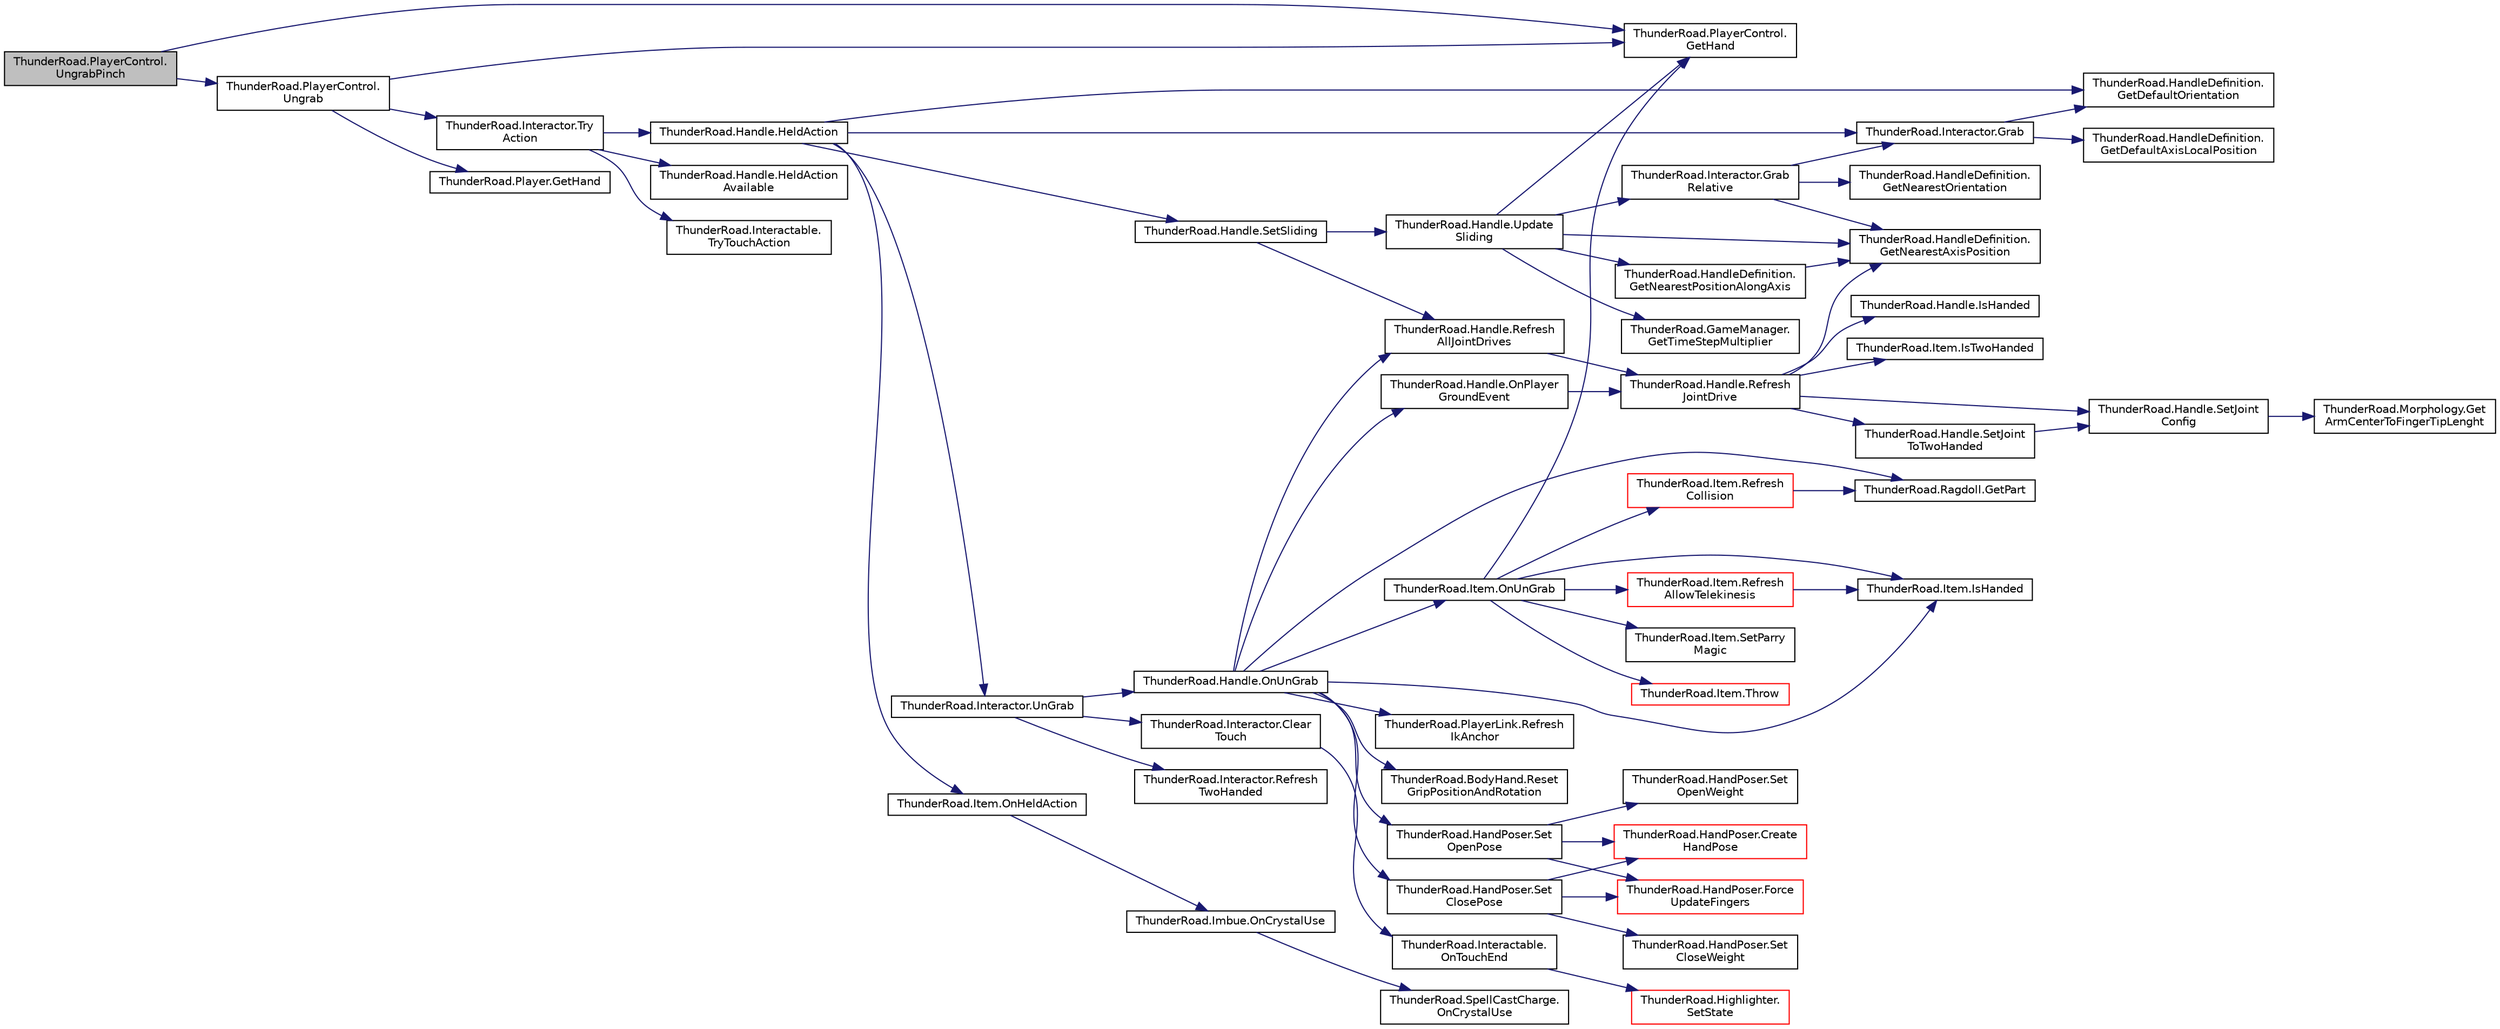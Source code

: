 digraph "ThunderRoad.PlayerControl.UngrabPinch"
{
 // LATEX_PDF_SIZE
  edge [fontname="Helvetica",fontsize="10",labelfontname="Helvetica",labelfontsize="10"];
  node [fontname="Helvetica",fontsize="10",shape=record];
  rankdir="LR";
  Node1 [label="ThunderRoad.PlayerControl.\lUngrabPinch",height=0.2,width=0.4,color="black", fillcolor="grey75", style="filled", fontcolor="black",tooltip="Ungrabs the pinch."];
  Node1 -> Node2 [color="midnightblue",fontsize="10",style="solid",fontname="Helvetica"];
  Node2 [label="ThunderRoad.PlayerControl.\lGetHand",height=0.2,width=0.4,color="black", fillcolor="white", style="filled",URL="$class_thunder_road_1_1_player_control.html#a35f9d9f52e8ffc5ad4a3b3a8a18541b9",tooltip="Gets the hand."];
  Node1 -> Node3 [color="midnightblue",fontsize="10",style="solid",fontname="Helvetica"];
  Node3 [label="ThunderRoad.PlayerControl.\lUngrab",height=0.2,width=0.4,color="black", fillcolor="white", style="filled",URL="$class_thunder_road_1_1_player_control.html#a2868189d533d6ecdf4aeabb50633351b",tooltip="Ungrabs the specified side."];
  Node3 -> Node4 [color="midnightblue",fontsize="10",style="solid",fontname="Helvetica"];
  Node4 [label="ThunderRoad.Player.GetHand",height=0.2,width=0.4,color="black", fillcolor="white", style="filled",URL="$class_thunder_road_1_1_player.html#a962a51d7c0c39e3a5f74763002d394ea",tooltip="Gets the hand."];
  Node3 -> Node2 [color="midnightblue",fontsize="10",style="solid",fontname="Helvetica"];
  Node3 -> Node5 [color="midnightblue",fontsize="10",style="solid",fontname="Helvetica"];
  Node5 [label="ThunderRoad.Interactor.Try\lAction",height=0.2,width=0.4,color="black", fillcolor="white", style="filled",URL="$class_thunder_road_1_1_interactor.html#af2e2749d4d4ae76b944ca0a85051ce00",tooltip="Tries the action."];
  Node5 -> Node6 [color="midnightblue",fontsize="10",style="solid",fontname="Helvetica"];
  Node6 [label="ThunderRoad.Handle.HeldAction",height=0.2,width=0.4,color="black", fillcolor="white", style="filled",URL="$class_thunder_road_1_1_handle.html#a323ec5bfc8a654a3dcdd1155df64feeb",tooltip="Helds the action."];
  Node6 -> Node7 [color="midnightblue",fontsize="10",style="solid",fontname="Helvetica"];
  Node7 [label="ThunderRoad.HandleDefinition.\lGetDefaultOrientation",height=0.2,width=0.4,color="black", fillcolor="white", style="filled",URL="$class_thunder_road_1_1_handle_definition.html#aa732352268d3931f2c3ce33c8e2e9cbf",tooltip="Gets the default orientation."];
  Node6 -> Node8 [color="midnightblue",fontsize="10",style="solid",fontname="Helvetica"];
  Node8 [label="ThunderRoad.Interactor.Grab",height=0.2,width=0.4,color="black", fillcolor="white", style="filled",URL="$class_thunder_road_1_1_interactor.html#a1a3eda7399356280f55b82607f02a74e",tooltip="Grabs the specified handle."];
  Node8 -> Node9 [color="midnightblue",fontsize="10",style="solid",fontname="Helvetica"];
  Node9 [label="ThunderRoad.HandleDefinition.\lGetDefaultAxisLocalPosition",height=0.2,width=0.4,color="black", fillcolor="white", style="filled",URL="$class_thunder_road_1_1_handle_definition.html#a0942db018cce7f5f765299dc1c5e3e09",tooltip="Gets the default axis local position."];
  Node8 -> Node7 [color="midnightblue",fontsize="10",style="solid",fontname="Helvetica"];
  Node6 -> Node10 [color="midnightblue",fontsize="10",style="solid",fontname="Helvetica"];
  Node10 [label="ThunderRoad.Item.OnHeldAction",height=0.2,width=0.4,color="black", fillcolor="white", style="filled",URL="$class_thunder_road_1_1_item.html#a8d6ee8615f90d2ce7bf17b6d84ce5e89",tooltip="Called when [held action]."];
  Node10 -> Node11 [color="midnightblue",fontsize="10",style="solid",fontname="Helvetica"];
  Node11 [label="ThunderRoad.Imbue.OnCrystalUse",height=0.2,width=0.4,color="black", fillcolor="white", style="filled",URL="$class_thunder_road_1_1_imbue.html#affcc8957fca0b8189402c7922a5604d0",tooltip="Called when [crystal use]."];
  Node11 -> Node12 [color="midnightblue",fontsize="10",style="solid",fontname="Helvetica"];
  Node12 [label="ThunderRoad.SpellCastCharge.\lOnCrystalUse",height=0.2,width=0.4,color="black", fillcolor="white", style="filled",URL="$class_thunder_road_1_1_spell_cast_charge.html#a5102676281582cbaa509dd9e694117b8",tooltip="Called when [crystal use]."];
  Node6 -> Node13 [color="midnightblue",fontsize="10",style="solid",fontname="Helvetica"];
  Node13 [label="ThunderRoad.Handle.SetSliding",height=0.2,width=0.4,color="black", fillcolor="white", style="filled",URL="$class_thunder_road_1_1_handle.html#aab7d15d6bd2791e428dee65ff0645d87",tooltip="Sets the sliding."];
  Node13 -> Node14 [color="midnightblue",fontsize="10",style="solid",fontname="Helvetica"];
  Node14 [label="ThunderRoad.Handle.Refresh\lAllJointDrives",height=0.2,width=0.4,color="black", fillcolor="white", style="filled",URL="$class_thunder_road_1_1_handle.html#ad1621fdf3dc9cf924f766dc222cab556",tooltip="Refreshes all joint drives."];
  Node14 -> Node15 [color="midnightblue",fontsize="10",style="solid",fontname="Helvetica"];
  Node15 [label="ThunderRoad.Handle.Refresh\lJointDrive",height=0.2,width=0.4,color="black", fillcolor="white", style="filled",URL="$class_thunder_road_1_1_handle.html#a198ca29640ae1e41a39f0fcd9791c00a",tooltip="Refreshes the joint drive."];
  Node15 -> Node16 [color="midnightblue",fontsize="10",style="solid",fontname="Helvetica"];
  Node16 [label="ThunderRoad.HandleDefinition.\lGetNearestAxisPosition",height=0.2,width=0.4,color="black", fillcolor="white", style="filled",URL="$class_thunder_road_1_1_handle_definition.html#aaecf5668b0c379d67ae0f0dabc9eb8a2",tooltip="Gets the nearest axis position."];
  Node15 -> Node17 [color="midnightblue",fontsize="10",style="solid",fontname="Helvetica"];
  Node17 [label="ThunderRoad.Handle.IsHanded",height=0.2,width=0.4,color="black", fillcolor="white", style="filled",URL="$class_thunder_road_1_1_handle.html#ad64cb9ca1c1e26afc1606d729250516a",tooltip="Determines whether this instance is handed."];
  Node15 -> Node18 [color="midnightblue",fontsize="10",style="solid",fontname="Helvetica"];
  Node18 [label="ThunderRoad.Item.IsTwoHanded",height=0.2,width=0.4,color="black", fillcolor="white", style="filled",URL="$class_thunder_road_1_1_item.html#aa71f102491e167e0878f9617ec50f22e",tooltip="Determines whether [is two handed] [the specified valid handles]."];
  Node15 -> Node19 [color="midnightblue",fontsize="10",style="solid",fontname="Helvetica"];
  Node19 [label="ThunderRoad.Handle.SetJoint\lConfig",height=0.2,width=0.4,color="black", fillcolor="white", style="filled",URL="$class_thunder_road_1_1_handle.html#af877a8b9023994e0b6f3b42365749685",tooltip="Sets the joint configuration."];
  Node19 -> Node20 [color="midnightblue",fontsize="10",style="solid",fontname="Helvetica"];
  Node20 [label="ThunderRoad.Morphology.Get\lArmCenterToFingerTipLenght",height=0.2,width=0.4,color="black", fillcolor="white", style="filled",URL="$class_thunder_road_1_1_morphology.html#a4dc479d6cf56495d577fc193e2c99cae",tooltip="Gets the arm center to finger tip lenght."];
  Node15 -> Node21 [color="midnightblue",fontsize="10",style="solid",fontname="Helvetica"];
  Node21 [label="ThunderRoad.Handle.SetJoint\lToTwoHanded",height=0.2,width=0.4,color="black", fillcolor="white", style="filled",URL="$class_thunder_road_1_1_handle.html#a50056543c9c56711ac6bb1b347ec973f",tooltip="Sets the joint to two handed."];
  Node21 -> Node19 [color="midnightblue",fontsize="10",style="solid",fontname="Helvetica"];
  Node13 -> Node22 [color="midnightblue",fontsize="10",style="solid",fontname="Helvetica"];
  Node22 [label="ThunderRoad.Handle.Update\lSliding",height=0.2,width=0.4,color="black", fillcolor="white", style="filled",URL="$class_thunder_road_1_1_handle.html#a9144b2d040743c8c11366afa5edcff95",tooltip="Updates the sliding."];
  Node22 -> Node2 [color="midnightblue",fontsize="10",style="solid",fontname="Helvetica"];
  Node22 -> Node16 [color="midnightblue",fontsize="10",style="solid",fontname="Helvetica"];
  Node22 -> Node23 [color="midnightblue",fontsize="10",style="solid",fontname="Helvetica"];
  Node23 [label="ThunderRoad.HandleDefinition.\lGetNearestPositionAlongAxis",height=0.2,width=0.4,color="black", fillcolor="white", style="filled",URL="$class_thunder_road_1_1_handle_definition.html#a4be84b1bc8db0d0812c0dc194f2e6068",tooltip="Gets the nearest position along axis."];
  Node23 -> Node16 [color="midnightblue",fontsize="10",style="solid",fontname="Helvetica"];
  Node22 -> Node24 [color="midnightblue",fontsize="10",style="solid",fontname="Helvetica"];
  Node24 [label="ThunderRoad.GameManager.\lGetTimeStepMultiplier",height=0.2,width=0.4,color="black", fillcolor="white", style="filled",URL="$class_thunder_road_1_1_game_manager.html#ab8892ec7641b97f4ed1f961c0662aea7",tooltip="Gets the time step multiplier."];
  Node22 -> Node25 [color="midnightblue",fontsize="10",style="solid",fontname="Helvetica"];
  Node25 [label="ThunderRoad.Interactor.Grab\lRelative",height=0.2,width=0.4,color="black", fillcolor="white", style="filled",URL="$class_thunder_road_1_1_interactor.html#a12a4afe40fd1fbb05b48ba5e1f366855",tooltip="Grabs the relative."];
  Node25 -> Node16 [color="midnightblue",fontsize="10",style="solid",fontname="Helvetica"];
  Node25 -> Node26 [color="midnightblue",fontsize="10",style="solid",fontname="Helvetica"];
  Node26 [label="ThunderRoad.HandleDefinition.\lGetNearestOrientation",height=0.2,width=0.4,color="black", fillcolor="white", style="filled",URL="$class_thunder_road_1_1_handle_definition.html#a8b0f387e808fe21e3d6ee9bd2cc89cba",tooltip="Gets the nearest orientation."];
  Node25 -> Node8 [color="midnightblue",fontsize="10",style="solid",fontname="Helvetica"];
  Node6 -> Node27 [color="midnightblue",fontsize="10",style="solid",fontname="Helvetica"];
  Node27 [label="ThunderRoad.Interactor.UnGrab",height=0.2,width=0.4,color="black", fillcolor="white", style="filled",URL="$class_thunder_road_1_1_interactor.html#aac5f1c05c892d8f18262b910ba75c8ae",tooltip="Uns the grab."];
  Node27 -> Node28 [color="midnightblue",fontsize="10",style="solid",fontname="Helvetica"];
  Node28 [label="ThunderRoad.Interactor.Clear\lTouch",height=0.2,width=0.4,color="black", fillcolor="white", style="filled",URL="$class_thunder_road_1_1_interactor.html#a32bff7045c10e93443547097126de42e",tooltip="Clears the touch."];
  Node28 -> Node29 [color="midnightblue",fontsize="10",style="solid",fontname="Helvetica"];
  Node29 [label="ThunderRoad.Interactable.\lOnTouchEnd",height=0.2,width=0.4,color="black", fillcolor="white", style="filled",URL="$class_thunder_road_1_1_interactable.html#a33c2f46971a169e09a6430afeee14039",tooltip="Called when [touch end]."];
  Node29 -> Node30 [color="midnightblue",fontsize="10",style="solid",fontname="Helvetica"];
  Node30 [label="ThunderRoad.Highlighter.\lSetState",height=0.2,width=0.4,color="red", fillcolor="white", style="filled",URL="$class_thunder_road_1_1_highlighter.html#aa1487a513b92c7ebb44777930e1bed55",tooltip="Sets the state."];
  Node27 -> Node36 [color="midnightblue",fontsize="10",style="solid",fontname="Helvetica"];
  Node36 [label="ThunderRoad.Handle.OnUnGrab",height=0.2,width=0.4,color="black", fillcolor="white", style="filled",URL="$class_thunder_road_1_1_handle.html#a75074ab7acb56294512dada6437cd799",tooltip="Called when [un grab]."];
  Node36 -> Node37 [color="midnightblue",fontsize="10",style="solid",fontname="Helvetica"];
  Node37 [label="ThunderRoad.Ragdoll.GetPart",height=0.2,width=0.4,color="black", fillcolor="white", style="filled",URL="$class_thunder_road_1_1_ragdoll.html#a63bb50459ca0652451c1aef3fc8155cb",tooltip="Gets the part."];
  Node36 -> Node38 [color="midnightblue",fontsize="10",style="solid",fontname="Helvetica"];
  Node38 [label="ThunderRoad.Item.IsHanded",height=0.2,width=0.4,color="black", fillcolor="white", style="filled",URL="$class_thunder_road_1_1_item.html#a3f6db977accd385918e6ac7b140e9872",tooltip="Determines whether the specified side is handed."];
  Node36 -> Node39 [color="midnightblue",fontsize="10",style="solid",fontname="Helvetica"];
  Node39 [label="ThunderRoad.Handle.OnPlayer\lGroundEvent",height=0.2,width=0.4,color="black", fillcolor="white", style="filled",URL="$class_thunder_road_1_1_handle.html#ae62c5fccfe4c2ce3a50f2e9d21963572",tooltip="Called when [player ground event]."];
  Node39 -> Node15 [color="midnightblue",fontsize="10",style="solid",fontname="Helvetica"];
  Node36 -> Node40 [color="midnightblue",fontsize="10",style="solid",fontname="Helvetica"];
  Node40 [label="ThunderRoad.Item.OnUnGrab",height=0.2,width=0.4,color="black", fillcolor="white", style="filled",URL="$class_thunder_road_1_1_item.html#a00f67a71073d5a4877cebb2ab84ee65a",tooltip="Called when [un grab]."];
  Node40 -> Node2 [color="midnightblue",fontsize="10",style="solid",fontname="Helvetica"];
  Node40 -> Node38 [color="midnightblue",fontsize="10",style="solid",fontname="Helvetica"];
  Node40 -> Node41 [color="midnightblue",fontsize="10",style="solid",fontname="Helvetica"];
  Node41 [label="ThunderRoad.Item.Refresh\lAllowTelekinesis",height=0.2,width=0.4,color="red", fillcolor="white", style="filled",URL="$class_thunder_road_1_1_item.html#acfe999b997b96e216b489d06b0e28ec2",tooltip="Refreshes the allow telekinesis."];
  Node41 -> Node38 [color="midnightblue",fontsize="10",style="solid",fontname="Helvetica"];
  Node40 -> Node44 [color="midnightblue",fontsize="10",style="solid",fontname="Helvetica"];
  Node44 [label="ThunderRoad.Item.Refresh\lCollision",height=0.2,width=0.4,color="red", fillcolor="white", style="filled",URL="$class_thunder_road_1_1_item.html#a6a4c857535cb043d56ddf774e1f7f390",tooltip="Refreshes the collision."];
  Node44 -> Node37 [color="midnightblue",fontsize="10",style="solid",fontname="Helvetica"];
  Node40 -> Node55 [color="midnightblue",fontsize="10",style="solid",fontname="Helvetica"];
  Node55 [label="ThunderRoad.Item.SetParry\lMagic",height=0.2,width=0.4,color="black", fillcolor="white", style="filled",URL="$class_thunder_road_1_1_item.html#a54f3d4cddf76935a6bb89c02cfc2aab4",tooltip="Sets the parry magic."];
  Node40 -> Node56 [color="midnightblue",fontsize="10",style="solid",fontname="Helvetica"];
  Node56 [label="ThunderRoad.Item.Throw",height=0.2,width=0.4,color="red", fillcolor="white", style="filled",URL="$class_thunder_road_1_1_item.html#a093146a18f771d8c8ad8333dab93c4f8",tooltip="Throws the specified throw multiplier."];
  Node36 -> Node14 [color="midnightblue",fontsize="10",style="solid",fontname="Helvetica"];
  Node36 -> Node57 [color="midnightblue",fontsize="10",style="solid",fontname="Helvetica"];
  Node57 [label="ThunderRoad.PlayerLink.Refresh\lIkAnchor",height=0.2,width=0.4,color="black", fillcolor="white", style="filled",URL="$class_thunder_road_1_1_player_link.html#ace8e9c4b3db1a9140f273fb5d97a8ac8",tooltip="Refreshes the ik anchor."];
  Node36 -> Node58 [color="midnightblue",fontsize="10",style="solid",fontname="Helvetica"];
  Node58 [label="ThunderRoad.BodyHand.Reset\lGripPositionAndRotation",height=0.2,width=0.4,color="black", fillcolor="white", style="filled",URL="$class_thunder_road_1_1_body_hand.html#a4d85635b5cda5094b32af5a363686c0b",tooltip="Resets the grip position and rotation."];
  Node36 -> Node59 [color="midnightblue",fontsize="10",style="solid",fontname="Helvetica"];
  Node59 [label="ThunderRoad.HandPoser.Set\lClosePose",height=0.2,width=0.4,color="black", fillcolor="white", style="filled",URL="$class_thunder_road_1_1_hand_poser.html#a343c75f2c13c6390f5dcb55278466712",tooltip="Sets the close pose."];
  Node59 -> Node60 [color="midnightblue",fontsize="10",style="solid",fontname="Helvetica"];
  Node60 [label="ThunderRoad.HandPoser.Create\lHandPose",height=0.2,width=0.4,color="red", fillcolor="white", style="filled",URL="$class_thunder_road_1_1_hand_poser.html#a14f49279567da792b5921424a61c58b6",tooltip="Creates the hand pose."];
  Node59 -> Node63 [color="midnightblue",fontsize="10",style="solid",fontname="Helvetica"];
  Node63 [label="ThunderRoad.HandPoser.Force\lUpdateFingers",height=0.2,width=0.4,color="red", fillcolor="white", style="filled",URL="$class_thunder_road_1_1_hand_poser.html#a0c1086136b39823b4fcd770426e12a2b",tooltip="Forces the update fingers."];
  Node59 -> Node70 [color="midnightblue",fontsize="10",style="solid",fontname="Helvetica"];
  Node70 [label="ThunderRoad.HandPoser.Set\lCloseWeight",height=0.2,width=0.4,color="black", fillcolor="white", style="filled",URL="$class_thunder_road_1_1_hand_poser.html#af52a8cf2bc60491f2941a73364ba258a",tooltip="Sets the close weight."];
  Node36 -> Node71 [color="midnightblue",fontsize="10",style="solid",fontname="Helvetica"];
  Node71 [label="ThunderRoad.HandPoser.Set\lOpenPose",height=0.2,width=0.4,color="black", fillcolor="white", style="filled",URL="$class_thunder_road_1_1_hand_poser.html#a3e6c4ca79e2e57ad1824711223f52c99",tooltip="Sets the open pose."];
  Node71 -> Node60 [color="midnightblue",fontsize="10",style="solid",fontname="Helvetica"];
  Node71 -> Node63 [color="midnightblue",fontsize="10",style="solid",fontname="Helvetica"];
  Node71 -> Node72 [color="midnightblue",fontsize="10",style="solid",fontname="Helvetica"];
  Node72 [label="ThunderRoad.HandPoser.Set\lOpenWeight",height=0.2,width=0.4,color="black", fillcolor="white", style="filled",URL="$class_thunder_road_1_1_hand_poser.html#ab8c2d514e77308627ec5af639158dbb8",tooltip="Sets the open weight."];
  Node27 -> Node73 [color="midnightblue",fontsize="10",style="solid",fontname="Helvetica"];
  Node73 [label="ThunderRoad.Interactor.Refresh\lTwoHanded",height=0.2,width=0.4,color="black", fillcolor="white", style="filled",URL="$class_thunder_road_1_1_interactor.html#ac449186e620c7fef417dc1cad4abaf32",tooltip="Refreshes the two handed."];
  Node5 -> Node74 [color="midnightblue",fontsize="10",style="solid",fontname="Helvetica"];
  Node74 [label="ThunderRoad.Handle.HeldAction\lAvailable",height=0.2,width=0.4,color="black", fillcolor="white", style="filled",URL="$class_thunder_road_1_1_handle.html#a4ab2a17db45f094e2f8ee2668b34a2bd",tooltip="Helds the action available."];
  Node5 -> Node75 [color="midnightblue",fontsize="10",style="solid",fontname="Helvetica"];
  Node75 [label="ThunderRoad.Interactable.\lTryTouchAction",height=0.2,width=0.4,color="black", fillcolor="white", style="filled",URL="$class_thunder_road_1_1_interactable.html#aaffe50aecc8ec7686b19fd6afef3d0d0",tooltip="Tries the touch action."];
}
